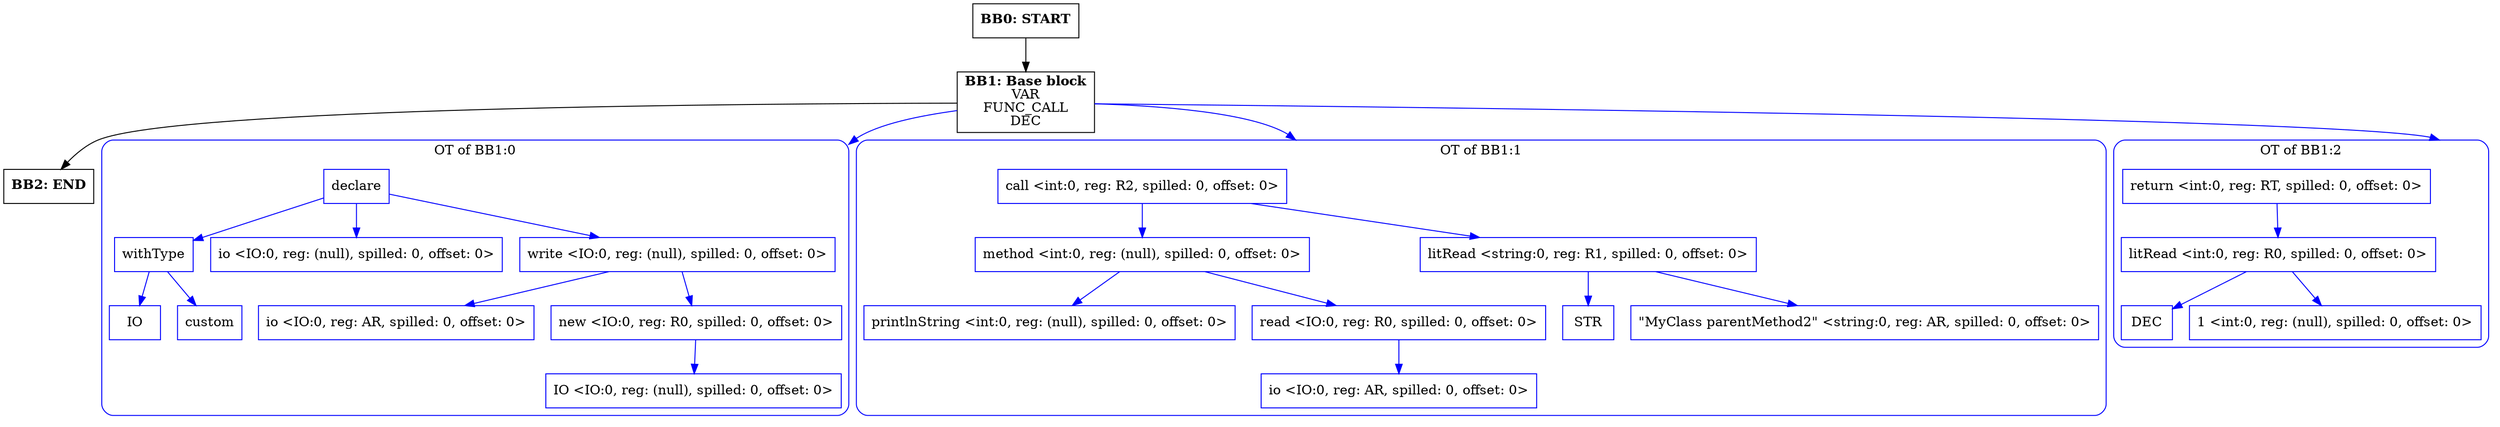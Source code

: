 digraph CFG {
    compound=true;
    graph [splines=true];
    node [shape=rectangle];

    BB2 [label=<<B>BB2: END</B><BR ALIGN="CENTER"/>>];
    BB1 [label=<<B>BB1: Base block</B><BR ALIGN="CENTER"/>VAR<BR ALIGN="CENTER"/>FUNC_CALL<BR ALIGN="CENTER"/>DEC<BR ALIGN="CENTER"/>>];
    subgraph cluster_instruction0 {
        label = "OT of BB1:0";
        style=rounded;
        color=blue;
        entry0 [shape=point, style=invis];
        node0 [label="declare", color=blue];
        node1 [label="withType", color=blue];
        node2 [label="IO", color=blue];
        node1 -> node2[color=blue];
        node3 [label="custom", color=blue];
        node1 -> node3[color=blue];
        node0 -> node1[color=blue];
        node4 [label="io <IO:0, reg: (null), spilled: 0, offset: 0>", color=blue];
        node0 -> node4[color=blue];
        node5 [label="write <IO:0, reg: (null), spilled: 0, offset: 0>", color=blue];
        node6 [label="io <IO:0, reg: AR, spilled: 0, offset: 0>", color=blue];
        node5 -> node6[color=blue];
        node7 [label="new <IO:0, reg: R0, spilled: 0, offset: 0>", color=blue];
        node8 [label="IO <IO:0, reg: (null), spilled: 0, offset: 0>", color=blue];
        node7 -> node8[color=blue];
        node5 -> node7[color=blue];
        node0 -> node5[color=blue];
    }
    BB1 -> entry0 [lhead=cluster_instruction0, color=blue];
    subgraph cluster_instruction1 {
        label = "OT of BB1:1";
        style=rounded;
        color=blue;
        entry1 [shape=point, style=invis];
        node9 [label="call <int:0, reg: R2, spilled: 0, offset: 0>", color=blue];
        node10 [label="method <int:0, reg: (null), spilled: 0, offset: 0>", color=blue];
        node11 [label="printlnString <int:0, reg: (null), spilled: 0, offset: 0>", color=blue];
        node10 -> node11[color=blue];
        node12 [label="read <IO:0, reg: R0, spilled: 0, offset: 0>", color=blue];
        node13 [label="io <IO:0, reg: AR, spilled: 0, offset: 0>", color=blue];
        node12 -> node13[color=blue];
        node10 -> node12[color=blue];
        node9 -> node10[color=blue];
        node14 [label="litRead <string:0, reg: R1, spilled: 0, offset: 0>", color=blue];
        node15 [label="STR", color=blue];
        node14 -> node15[color=blue];
        node16 [label="\"MyClass parentMethod2\" <string:0, reg: AR, spilled: 0, offset: 0>", color=blue];
        node14 -> node16[color=blue];
        node9 -> node14[color=blue];
    }
    BB1 -> entry1 [lhead=cluster_instruction1, color=blue];
    subgraph cluster_instruction2 {
        label = "OT of BB1:2";
        style=rounded;
        color=blue;
        entry2 [shape=point, style=invis];
        node17 [label="return <int:0, reg: RT, spilled: 0, offset: 0>", color=blue];
        node18 [label="litRead <int:0, reg: R0, spilled: 0, offset: 0>", color=blue];
        node19 [label="DEC", color=blue];
        node18 -> node19[color=blue];
        node20 [label="1 <int:0, reg: (null), spilled: 0, offset: 0>", color=blue];
        node18 -> node20[color=blue];
        node17 -> node18[color=blue];
    }
    BB1 -> entry2 [lhead=cluster_instruction2, color=blue];
    BB0 [label=<<B>BB0: START</B><BR ALIGN="CENTER"/>>];

    BB1 -> BB2;
    BB0 -> BB1;
}
